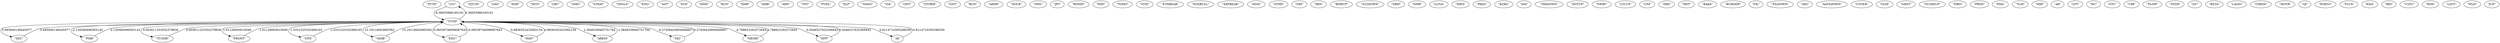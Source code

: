 digraph {
    0 [ label = "\"PYTH\"" ]
    1 [ label = "\"LTC\"" ]
    2 [ label = "\"QTUM\"" ]
    3 [ label = "\"GAS\"" ]
    4 [ label = "\"HSR\"" ]
    5 [ label = "\"MCO\"" ]
    6 [ label = "\"LRC\"" ]
    7 [ label = "\"OMG\"" ]
    8 [ label = "\"STRAT\"" ]
    9 [ label = "\"SNGLS\"" ]
    10 [ label = "\"ENG\"" ]
    11 [ label = "\"ZEC\"" ]
    12 [ label = "\"AST\"" ]
    13 [ label = "\"EVX\"" ]
    14 [ label = "\"KMD\"" ]
    15 [ label = "\"RCN\"" ]
    16 [ label = "\"XMR\"" ]
    17 [ label = "\"AMB\"" ]
    18 [ label = "\"ARN\"" ]
    19 [ label = "\"TNT\"" ]
    20 [ label = "\"FUEL\"" ]
    21 [ label = "\"ELF\"" ]
    22 [ label = "\"NANO\"" ]
    23 [ label = "\"VIA\"" ]
    24 [ label = "\"ONT\"" ]
    25 [ label = "\"STORM\"" ]
    26 [ label = "\"GNT\"" ]
    27 [ label = "\"BCN\"" ]
    28 [ label = "\"TUSD\"" ]
    29 [ label = "\"ARDR\"" ]
    30 [ label = "\"DOCK\"" ]
    31 [ label = "\"ONG\"" ]
    32 [ label = "\"PHB\"" ]
    33 [ label = "\"JPY\"" ]
    34 [ label = "\"RONIN\"" ]
    35 [ label = "\"WIN\"" ]
    36 [ label = "\"TUSDB\"" ]
    37 [ label = "\"TOMO\"" ]
    38 [ label = "\"VITE\"" ]
    39 [ label = "\"ETHBEAR\"" ]
    40 [ label = "\"EOSBULL\"" ]
    41 [ label = "\"XRPBEAR\"" ]
    42 [ label = "\"HIVE\"" ]
    43 [ label = "\"STMX\"" ]
    44 [ label = "\"SXP\"" ]
    45 [ label = "\"IRIS\"" ]
    46 [ label = "\"BNBUP\"" ]
    47 [ label = "\"XTZDOWN\"" ]
    48 [ label = "\"SRM\"" ]
    49 [ label = "\"NMR\"" ]
    50 [ label = "\"LUNA\"" ]
    51 [ label = "\"IDEX\"" ]
    52 [ label = "\"PAXG\"" ]
    53 [ label = "\"BZRX\"" ]
    54 [ label = "\"DIA\"" ]
    55 [ label = "\"TRXDOWN\"" ]
    56 [ label = "\"DOTUP\"" ]
    57 [ label = "\"SWRV\"" ]
    58 [ label = "\"LTCUP\"" ]
    59 [ label = "\"UNI\"" ]
    60 [ label = "\"NBS\"" ]
    61 [ label = "\"HNT\"" ]
    62 [ label = "\"BAKE\"" ]
    63 [ label = "\"BURGER\"" ]
    64 [ label = "\"FIL\"" ]
    65 [ label = "\"FILDOWN\"" ]
    66 [ label = "\"AXS\"" ]
    67 [ label = "\"FRONT\"" ]
    68 [ label = "\"AAVEDOWN\"" ]
    69 [ label = "\"COVER\"" ]
    70 [ label = "\"GLM\"" ]
    71 [ label = "\"GHST\"" ]
    72 [ label = "\"SUSHIUP\"" ]
    73 [ label = "\"FIRO\"" ]
    74 [ label = "\"PROS\"" ]
    75 [ label = "\"PHA\"" ]
    76 [ label = "\"CFX\"" ]
    77 [ label = "\"TLM\"" ]
    78 [ label = "\"MIR\"" ]
    79 [ label = "\"SHIB\"" ]
    80 [ label = "\"AR\"" ]
    81 [ label = "\"LPT\"" ]
    82 [ label = "\"NU\"" ]
    83 [ label = "\"GTC\"" ]
    84 [ label = "\"C98\"" ]
    85 [ label = "\"FLOW\"" ]
    86 [ label = "\"DYDX\"" ]
    87 [ label = "\"ILV\"" ]
    88 [ label = "\"BETA\"" ]
    89 [ label = "\"LAZIO\"" ]
    90 [ label = "\"CHESS\"" ]
    91 [ label = "\"MOVR\"" ]
    92 [ label = "\"QI\"" ]
    93 [ label = "\"PORTO\"" ]
    94 [ label = "\"FLUX\"" ]
    95 [ label = "\"KDA\"" ]
    96 [ label = "\"REI\"" ]
    97 [ label = "\"USTC\"" ]
    98 [ label = "\"RON\"" ]
    99 [ label = "\"LQTY\"" ]
    100 [ label = "\"EDU\"" ]
    101 [ label = "\"MAV\"" ]
    102 [ label = "\"ARKM\"" ]
    103 [ label = "\"WLD\"" ]
    104 [ label = "\"SEI\"" ]
    105 [ label = "\"MEME\"" ]
    106 [ label = "\"NFP\"" ]
    107 [ label = "\"AI\"" ]
    108 [ label = "\"JUP\"" ]
    28 -> 76 [ label = "-1.3331525325496165" ]
    28 -> 106 [ label = "-0.5046527632366943" ]
    79 -> 28 [ label = "15.19118063685582" ]
    28 -> 79 [ label = "-15.19118063685582" ]
    28 -> 32 [ label = "-2.126580496565143" ]
    28 -> 107 [ label = "0.8114710305298359" ]
    28 -> 100 [ label = "0.08539746099087643" ]
    28 -> 104 [ label = "-0.27456420809468807" ]
    104 -> 28 [ label = "0.27456420809468807" ]
    28 -> 11 [ label = "5.685940148445977" ]
    28 -> 1 [ label = "6.36053986165181" ]
    67 -> 28 [ label = "-1.01128093610049" ]
    11 -> 28 [ label = "-5.685940148445977" ]
    102 -> 28 [ label = "-1.3849339465751764" ]
    107 -> 28 [ label = "-0.8114710305298359" ]
    106 -> 28 [ label = "0.5046527632366943" ]
    101 -> 28 [ label = "0.8836352433082154" ]
    36 -> 28 [ label = "0.003611253552378836" ]
    28 -> 102 [ label = "1.3849339465751764" ]
    32 -> 28 [ label = "2.126580496565143" ]
    28 -> 105 [ label = "-4.788823292572645" ]
    28 -> 36 [ label = "-0.003611253552378836" ]
    105 -> 28 [ label = "4.788823292572645" ]
    28 -> 67 [ label = "1.01128093610049" ]
    28 -> 101 [ label = "-0.8836352433082154" ]
    1 -> 28 [ label = "-6.36053986165181" ]
    76 -> 28 [ label = "1.3331525325496165" ]
    100 -> 28 [ label = "-0.08539746099087643" ]
}
